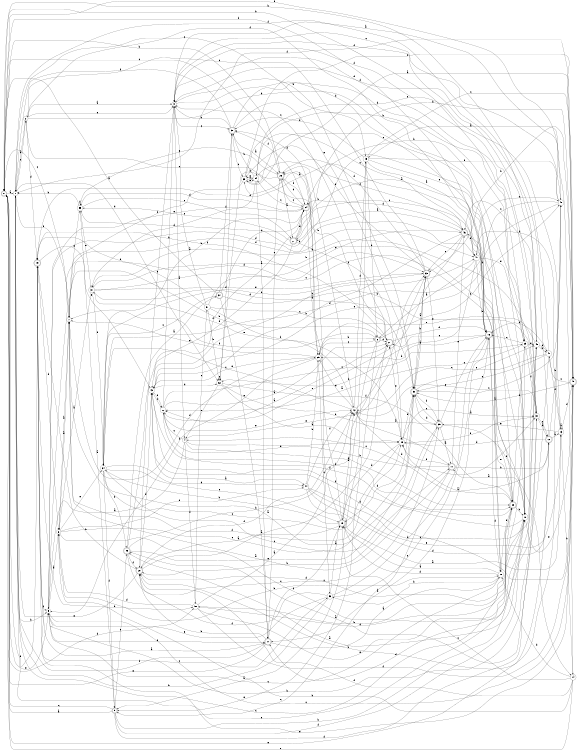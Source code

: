 digraph n45_8 {
__start0 [label="" shape="none"];

rankdir=LR;
size="8,5";

s0 [style="rounded,filled", color="black", fillcolor="white" shape="doublecircle", label="0"];
s1 [style="filled", color="black", fillcolor="white" shape="circle", label="1"];
s2 [style="filled", color="black", fillcolor="white" shape="circle", label="2"];
s3 [style="filled", color="black", fillcolor="white" shape="circle", label="3"];
s4 [style="filled", color="black", fillcolor="white" shape="circle", label="4"];
s5 [style="filled", color="black", fillcolor="white" shape="circle", label="5"];
s6 [style="filled", color="black", fillcolor="white" shape="circle", label="6"];
s7 [style="filled", color="black", fillcolor="white" shape="circle", label="7"];
s8 [style="rounded,filled", color="black", fillcolor="white" shape="doublecircle", label="8"];
s9 [style="rounded,filled", color="black", fillcolor="white" shape="doublecircle", label="9"];
s10 [style="filled", color="black", fillcolor="white" shape="circle", label="10"];
s11 [style="rounded,filled", color="black", fillcolor="white" shape="doublecircle", label="11"];
s12 [style="rounded,filled", color="black", fillcolor="white" shape="doublecircle", label="12"];
s13 [style="filled", color="black", fillcolor="white" shape="circle", label="13"];
s14 [style="filled", color="black", fillcolor="white" shape="circle", label="14"];
s15 [style="filled", color="black", fillcolor="white" shape="circle", label="15"];
s16 [style="rounded,filled", color="black", fillcolor="white" shape="doublecircle", label="16"];
s17 [style="rounded,filled", color="black", fillcolor="white" shape="doublecircle", label="17"];
s18 [style="filled", color="black", fillcolor="white" shape="circle", label="18"];
s19 [style="rounded,filled", color="black", fillcolor="white" shape="doublecircle", label="19"];
s20 [style="rounded,filled", color="black", fillcolor="white" shape="doublecircle", label="20"];
s21 [style="rounded,filled", color="black", fillcolor="white" shape="doublecircle", label="21"];
s22 [style="filled", color="black", fillcolor="white" shape="circle", label="22"];
s23 [style="filled", color="black", fillcolor="white" shape="circle", label="23"];
s24 [style="rounded,filled", color="black", fillcolor="white" shape="doublecircle", label="24"];
s25 [style="filled", color="black", fillcolor="white" shape="circle", label="25"];
s26 [style="rounded,filled", color="black", fillcolor="white" shape="doublecircle", label="26"];
s27 [style="rounded,filled", color="black", fillcolor="white" shape="doublecircle", label="27"];
s28 [style="rounded,filled", color="black", fillcolor="white" shape="doublecircle", label="28"];
s29 [style="filled", color="black", fillcolor="white" shape="circle", label="29"];
s30 [style="filled", color="black", fillcolor="white" shape="circle", label="30"];
s31 [style="filled", color="black", fillcolor="white" shape="circle", label="31"];
s32 [style="rounded,filled", color="black", fillcolor="white" shape="doublecircle", label="32"];
s33 [style="rounded,filled", color="black", fillcolor="white" shape="doublecircle", label="33"];
s34 [style="filled", color="black", fillcolor="white" shape="circle", label="34"];
s35 [style="rounded,filled", color="black", fillcolor="white" shape="doublecircle", label="35"];
s36 [style="rounded,filled", color="black", fillcolor="white" shape="doublecircle", label="36"];
s37 [style="rounded,filled", color="black", fillcolor="white" shape="doublecircle", label="37"];
s38 [style="rounded,filled", color="black", fillcolor="white" shape="doublecircle", label="38"];
s39 [style="filled", color="black", fillcolor="white" shape="circle", label="39"];
s40 [style="rounded,filled", color="black", fillcolor="white" shape="doublecircle", label="40"];
s41 [style="filled", color="black", fillcolor="white" shape="circle", label="41"];
s42 [style="filled", color="black", fillcolor="white" shape="circle", label="42"];
s43 [style="filled", color="black", fillcolor="white" shape="circle", label="43"];
s44 [style="filled", color="black", fillcolor="white" shape="circle", label="44"];
s45 [style="filled", color="black", fillcolor="white" shape="circle", label="45"];
s46 [style="rounded,filled", color="black", fillcolor="white" shape="doublecircle", label="46"];
s47 [style="filled", color="black", fillcolor="white" shape="circle", label="47"];
s48 [style="filled", color="black", fillcolor="white" shape="circle", label="48"];
s49 [style="rounded,filled", color="black", fillcolor="white" shape="doublecircle", label="49"];
s50 [style="filled", color="black", fillcolor="white" shape="circle", label="50"];
s51 [style="filled", color="black", fillcolor="white" shape="circle", label="51"];
s52 [style="filled", color="black", fillcolor="white" shape="circle", label="52"];
s53 [style="filled", color="black", fillcolor="white" shape="circle", label="53"];
s54 [style="filled", color="black", fillcolor="white" shape="circle", label="54"];
s55 [style="filled", color="black", fillcolor="white" shape="circle", label="55"];
s0 -> s1 [label="a"];
s0 -> s23 [label="b"];
s0 -> s26 [label="c"];
s0 -> s50 [label="d"];
s0 -> s5 [label="e"];
s0 -> s49 [label="f"];
s1 -> s2 [label="a"];
s1 -> s5 [label="b"];
s1 -> s15 [label="c"];
s1 -> s52 [label="d"];
s1 -> s10 [label="e"];
s1 -> s7 [label="f"];
s2 -> s3 [label="a"];
s2 -> s28 [label="b"];
s2 -> s1 [label="c"];
s2 -> s49 [label="d"];
s2 -> s3 [label="e"];
s2 -> s16 [label="f"];
s3 -> s4 [label="a"];
s3 -> s32 [label="b"];
s3 -> s38 [label="c"];
s3 -> s18 [label="d"];
s3 -> s20 [label="e"];
s3 -> s45 [label="f"];
s4 -> s5 [label="a"];
s4 -> s30 [label="b"];
s4 -> s22 [label="c"];
s4 -> s28 [label="d"];
s4 -> s33 [label="e"];
s4 -> s50 [label="f"];
s5 -> s6 [label="a"];
s5 -> s30 [label="b"];
s5 -> s40 [label="c"];
s5 -> s47 [label="d"];
s5 -> s17 [label="e"];
s5 -> s47 [label="f"];
s6 -> s7 [label="a"];
s6 -> s18 [label="b"];
s6 -> s32 [label="c"];
s6 -> s44 [label="d"];
s6 -> s34 [label="e"];
s6 -> s45 [label="f"];
s7 -> s6 [label="a"];
s7 -> s8 [label="b"];
s7 -> s0 [label="c"];
s7 -> s33 [label="d"];
s7 -> s55 [label="e"];
s7 -> s29 [label="f"];
s8 -> s9 [label="a"];
s8 -> s48 [label="b"];
s8 -> s25 [label="c"];
s8 -> s21 [label="d"];
s8 -> s9 [label="e"];
s8 -> s7 [label="f"];
s9 -> s0 [label="a"];
s9 -> s10 [label="b"];
s9 -> s0 [label="c"];
s9 -> s30 [label="d"];
s9 -> s36 [label="e"];
s9 -> s10 [label="f"];
s10 -> s11 [label="a"];
s10 -> s55 [label="b"];
s10 -> s39 [label="c"];
s10 -> s17 [label="d"];
s10 -> s40 [label="e"];
s10 -> s43 [label="f"];
s11 -> s7 [label="a"];
s11 -> s12 [label="b"];
s11 -> s9 [label="c"];
s11 -> s42 [label="d"];
s11 -> s46 [label="e"];
s11 -> s29 [label="f"];
s12 -> s13 [label="a"];
s12 -> s48 [label="b"];
s12 -> s4 [label="c"];
s12 -> s29 [label="d"];
s12 -> s0 [label="e"];
s12 -> s3 [label="f"];
s13 -> s13 [label="a"];
s13 -> s14 [label="b"];
s13 -> s54 [label="c"];
s13 -> s40 [label="d"];
s13 -> s35 [label="e"];
s13 -> s47 [label="f"];
s14 -> s15 [label="a"];
s14 -> s6 [label="b"];
s14 -> s19 [label="c"];
s14 -> s18 [label="d"];
s14 -> s0 [label="e"];
s14 -> s20 [label="f"];
s15 -> s16 [label="a"];
s15 -> s8 [label="b"];
s15 -> s40 [label="c"];
s15 -> s38 [label="d"];
s15 -> s28 [label="e"];
s15 -> s48 [label="f"];
s16 -> s17 [label="a"];
s16 -> s25 [label="b"];
s16 -> s27 [label="c"];
s16 -> s18 [label="d"];
s16 -> s21 [label="e"];
s16 -> s0 [label="f"];
s17 -> s18 [label="a"];
s17 -> s20 [label="b"];
s17 -> s26 [label="c"];
s17 -> s19 [label="d"];
s17 -> s0 [label="e"];
s17 -> s1 [label="f"];
s18 -> s19 [label="a"];
s18 -> s53 [label="b"];
s18 -> s5 [label="c"];
s18 -> s19 [label="d"];
s18 -> s28 [label="e"];
s18 -> s46 [label="f"];
s19 -> s20 [label="a"];
s19 -> s34 [label="b"];
s19 -> s2 [label="c"];
s19 -> s38 [label="d"];
s19 -> s42 [label="e"];
s19 -> s15 [label="f"];
s20 -> s21 [label="a"];
s20 -> s49 [label="b"];
s20 -> s28 [label="c"];
s20 -> s43 [label="d"];
s20 -> s1 [label="e"];
s20 -> s42 [label="f"];
s21 -> s22 [label="a"];
s21 -> s39 [label="b"];
s21 -> s3 [label="c"];
s21 -> s16 [label="d"];
s21 -> s29 [label="e"];
s21 -> s49 [label="f"];
s22 -> s21 [label="a"];
s22 -> s3 [label="b"];
s22 -> s23 [label="c"];
s22 -> s29 [label="d"];
s22 -> s42 [label="e"];
s22 -> s28 [label="f"];
s23 -> s22 [label="a"];
s23 -> s24 [label="b"];
s23 -> s16 [label="c"];
s23 -> s50 [label="d"];
s23 -> s45 [label="e"];
s23 -> s30 [label="f"];
s24 -> s25 [label="a"];
s24 -> s34 [label="b"];
s24 -> s54 [label="c"];
s24 -> s26 [label="d"];
s24 -> s5 [label="e"];
s24 -> s38 [label="f"];
s25 -> s26 [label="a"];
s25 -> s8 [label="b"];
s25 -> s53 [label="c"];
s25 -> s7 [label="d"];
s25 -> s7 [label="e"];
s25 -> s5 [label="f"];
s26 -> s27 [label="a"];
s26 -> s0 [label="b"];
s26 -> s24 [label="c"];
s26 -> s52 [label="d"];
s26 -> s55 [label="e"];
s26 -> s24 [label="f"];
s27 -> s28 [label="a"];
s27 -> s40 [label="b"];
s27 -> s55 [label="c"];
s27 -> s43 [label="d"];
s27 -> s24 [label="e"];
s27 -> s29 [label="f"];
s28 -> s29 [label="a"];
s28 -> s10 [label="b"];
s28 -> s1 [label="c"];
s28 -> s23 [label="d"];
s28 -> s16 [label="e"];
s28 -> s43 [label="f"];
s29 -> s30 [label="a"];
s29 -> s32 [label="b"];
s29 -> s7 [label="c"];
s29 -> s19 [label="d"];
s29 -> s31 [label="e"];
s29 -> s30 [label="f"];
s30 -> s12 [label="a"];
s30 -> s31 [label="b"];
s30 -> s12 [label="c"];
s30 -> s3 [label="d"];
s30 -> s42 [label="e"];
s30 -> s3 [label="f"];
s31 -> s6 [label="a"];
s31 -> s10 [label="b"];
s31 -> s10 [label="c"];
s31 -> s32 [label="d"];
s31 -> s33 [label="e"];
s31 -> s34 [label="f"];
s32 -> s33 [label="a"];
s32 -> s33 [label="b"];
s32 -> s48 [label="c"];
s32 -> s19 [label="d"];
s32 -> s45 [label="e"];
s32 -> s35 [label="f"];
s33 -> s32 [label="a"];
s33 -> s34 [label="b"];
s33 -> s2 [label="c"];
s33 -> s26 [label="d"];
s33 -> s35 [label="e"];
s33 -> s39 [label="f"];
s34 -> s35 [label="a"];
s34 -> s36 [label="b"];
s34 -> s11 [label="c"];
s34 -> s44 [label="d"];
s34 -> s19 [label="e"];
s34 -> s9 [label="f"];
s35 -> s11 [label="a"];
s35 -> s20 [label="b"];
s35 -> s16 [label="c"];
s35 -> s32 [label="d"];
s35 -> s32 [label="e"];
s35 -> s14 [label="f"];
s36 -> s37 [label="a"];
s36 -> s21 [label="b"];
s36 -> s35 [label="c"];
s36 -> s24 [label="d"];
s36 -> s32 [label="e"];
s36 -> s20 [label="f"];
s37 -> s0 [label="a"];
s37 -> s30 [label="b"];
s37 -> s34 [label="c"];
s37 -> s24 [label="d"];
s37 -> s17 [label="e"];
s37 -> s38 [label="f"];
s38 -> s26 [label="a"];
s38 -> s3 [label="b"];
s38 -> s39 [label="c"];
s38 -> s10 [label="d"];
s38 -> s32 [label="e"];
s38 -> s1 [label="f"];
s39 -> s40 [label="a"];
s39 -> s23 [label="b"];
s39 -> s40 [label="c"];
s39 -> s54 [label="d"];
s39 -> s54 [label="e"];
s39 -> s7 [label="f"];
s40 -> s32 [label="a"];
s40 -> s33 [label="b"];
s40 -> s41 [label="c"];
s40 -> s43 [label="d"];
s40 -> s49 [label="e"];
s40 -> s1 [label="f"];
s41 -> s36 [label="a"];
s41 -> s0 [label="b"];
s41 -> s42 [label="c"];
s41 -> s16 [label="d"];
s41 -> s32 [label="e"];
s41 -> s13 [label="f"];
s42 -> s35 [label="a"];
s42 -> s26 [label="b"];
s42 -> s34 [label="c"];
s42 -> s15 [label="d"];
s42 -> s25 [label="e"];
s42 -> s33 [label="f"];
s43 -> s44 [label="a"];
s43 -> s47 [label="b"];
s43 -> s22 [label="c"];
s43 -> s52 [label="d"];
s43 -> s25 [label="e"];
s43 -> s22 [label="f"];
s44 -> s13 [label="a"];
s44 -> s25 [label="b"];
s44 -> s45 [label="c"];
s44 -> s13 [label="d"];
s44 -> s12 [label="e"];
s44 -> s42 [label="f"];
s45 -> s36 [label="a"];
s45 -> s41 [label="b"];
s45 -> s46 [label="c"];
s45 -> s41 [label="d"];
s45 -> s25 [label="e"];
s45 -> s1 [label="f"];
s46 -> s27 [label="a"];
s46 -> s43 [label="b"];
s46 -> s33 [label="c"];
s46 -> s24 [label="d"];
s46 -> s22 [label="e"];
s46 -> s47 [label="f"];
s47 -> s8 [label="a"];
s47 -> s16 [label="b"];
s47 -> s48 [label="c"];
s47 -> s49 [label="d"];
s47 -> s23 [label="e"];
s47 -> s52 [label="f"];
s48 -> s3 [label="a"];
s48 -> s20 [label="b"];
s48 -> s3 [label="c"];
s48 -> s34 [label="d"];
s48 -> s43 [label="e"];
s48 -> s0 [label="f"];
s49 -> s17 [label="a"];
s49 -> s50 [label="b"];
s49 -> s53 [label="c"];
s49 -> s6 [label="d"];
s49 -> s43 [label="e"];
s49 -> s5 [label="f"];
s50 -> s42 [label="a"];
s50 -> s28 [label="b"];
s50 -> s51 [label="c"];
s50 -> s6 [label="d"];
s50 -> s10 [label="e"];
s50 -> s40 [label="f"];
s51 -> s3 [label="a"];
s51 -> s52 [label="b"];
s51 -> s21 [label="c"];
s51 -> s49 [label="d"];
s51 -> s46 [label="e"];
s51 -> s42 [label="f"];
s52 -> s29 [label="a"];
s52 -> s11 [label="b"];
s52 -> s52 [label="c"];
s52 -> s38 [label="d"];
s52 -> s4 [label="e"];
s52 -> s28 [label="f"];
s53 -> s19 [label="a"];
s53 -> s1 [label="b"];
s53 -> s16 [label="c"];
s53 -> s16 [label="d"];
s53 -> s5 [label="e"];
s53 -> s20 [label="f"];
s54 -> s17 [label="a"];
s54 -> s38 [label="b"];
s54 -> s46 [label="c"];
s54 -> s31 [label="d"];
s54 -> s39 [label="e"];
s54 -> s46 [label="f"];
s55 -> s9 [label="a"];
s55 -> s1 [label="b"];
s55 -> s27 [label="c"];
s55 -> s24 [label="d"];
s55 -> s31 [label="e"];
s55 -> s55 [label="f"];

}